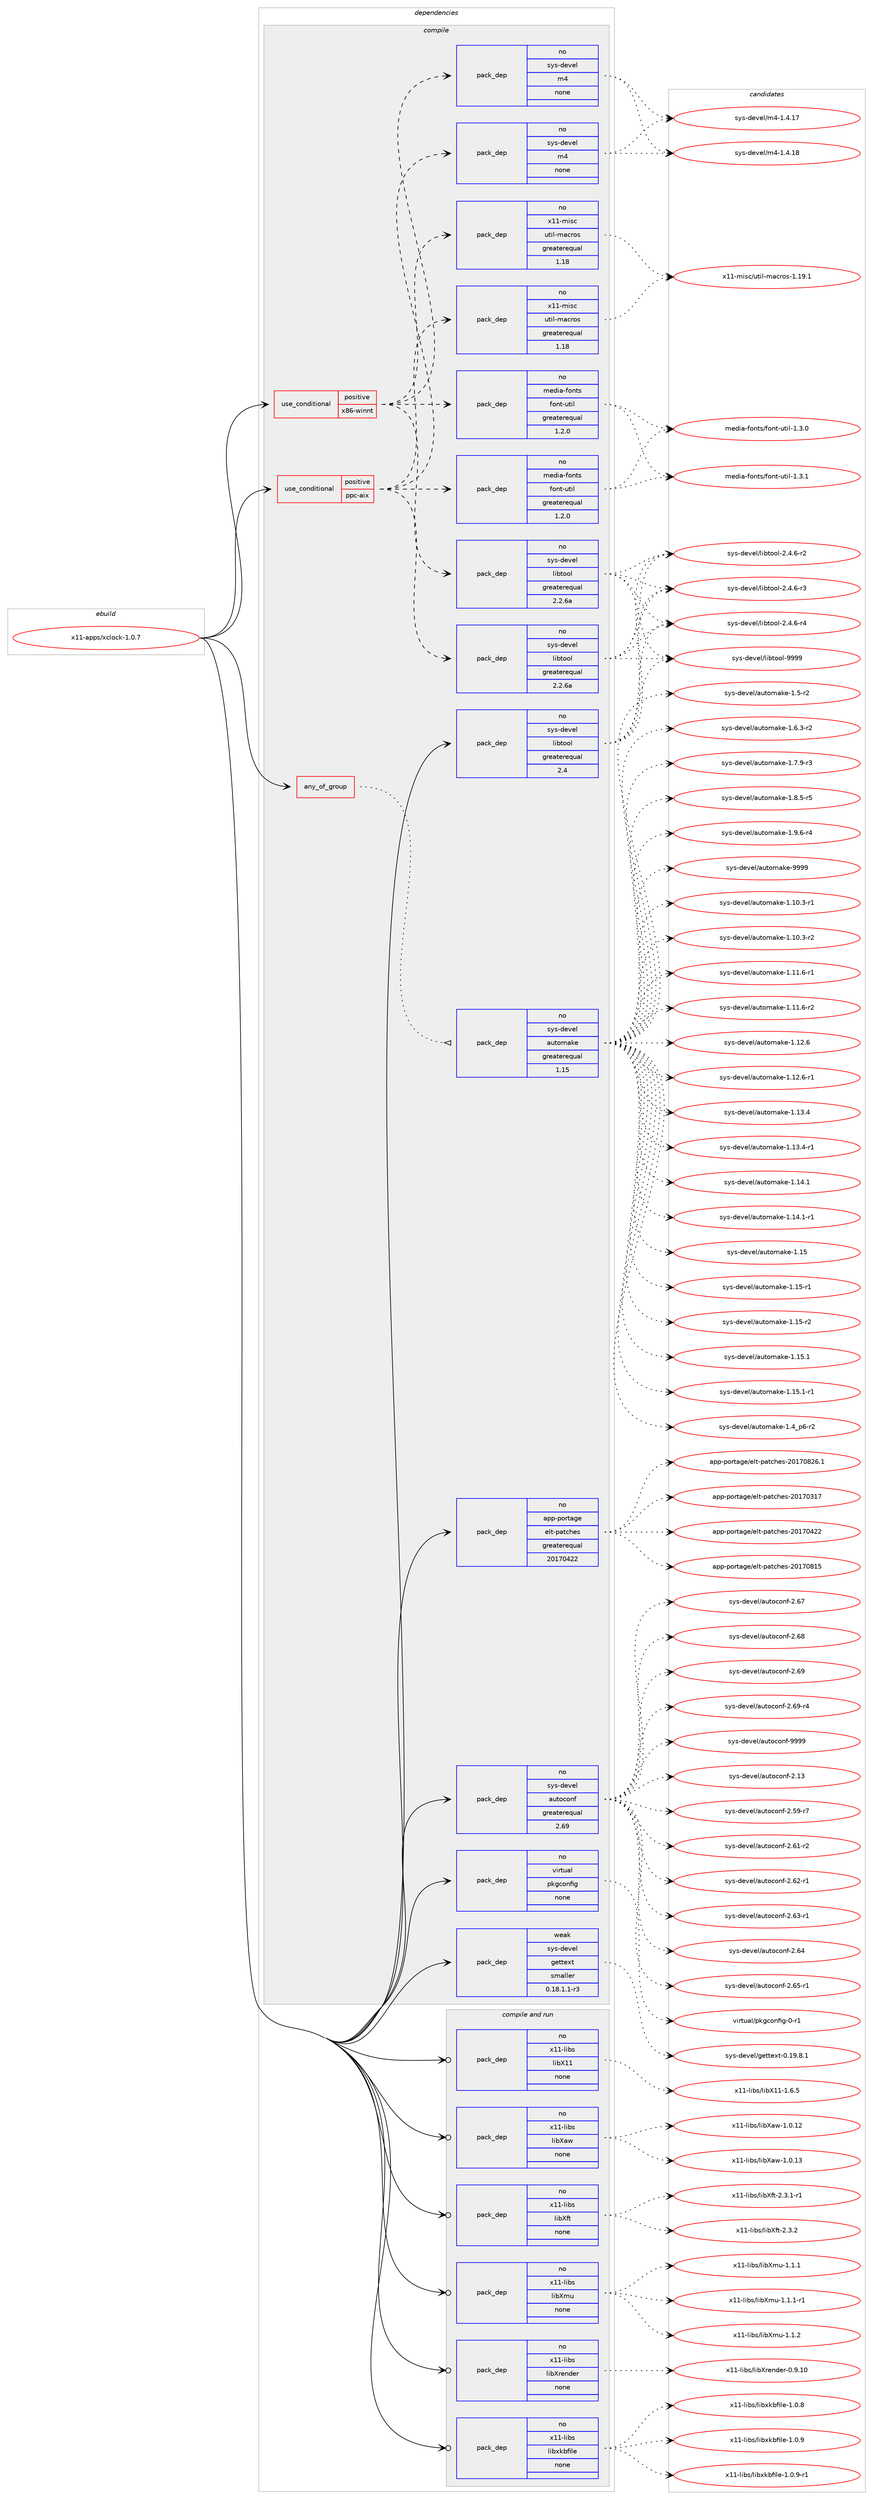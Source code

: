 digraph prolog {

# *************
# Graph options
# *************

newrank=true;
concentrate=true;
compound=true;
graph [rankdir=LR,fontname=Helvetica,fontsize=10,ranksep=1.5];#, ranksep=2.5, nodesep=0.2];
edge  [arrowhead=vee];
node  [fontname=Helvetica,fontsize=10];

# **********
# The ebuild
# **********

subgraph cluster_leftcol {
color=gray;
rank=same;
label=<<i>ebuild</i>>;
id [label="x11-apps/xclock-1.0.7", color=red, width=4, href="../x11-apps/xclock-1.0.7.svg"];
}

# ****************
# The dependencies
# ****************

subgraph cluster_midcol {
color=gray;
label=<<i>dependencies</i>>;
subgraph cluster_compile {
fillcolor="#eeeeee";
style=filled;
label=<<i>compile</i>>;
subgraph any9038 {
dependency509772 [label=<<TABLE BORDER="0" CELLBORDER="1" CELLSPACING="0" CELLPADDING="4"><TR><TD CELLPADDING="10">any_of_group</TD></TR></TABLE>>, shape=none, color=red];subgraph pack378921 {
dependency509773 [label=<<TABLE BORDER="0" CELLBORDER="1" CELLSPACING="0" CELLPADDING="4" WIDTH="220"><TR><TD ROWSPAN="6" CELLPADDING="30">pack_dep</TD></TR><TR><TD WIDTH="110">no</TD></TR><TR><TD>sys-devel</TD></TR><TR><TD>automake</TD></TR><TR><TD>greaterequal</TD></TR><TR><TD>1.15</TD></TR></TABLE>>, shape=none, color=blue];
}
dependency509772:e -> dependency509773:w [weight=20,style="dotted",arrowhead="oinv"];
}
id:e -> dependency509772:w [weight=20,style="solid",arrowhead="vee"];
subgraph cond121474 {
dependency509774 [label=<<TABLE BORDER="0" CELLBORDER="1" CELLSPACING="0" CELLPADDING="4"><TR><TD ROWSPAN="3" CELLPADDING="10">use_conditional</TD></TR><TR><TD>positive</TD></TR><TR><TD>ppc-aix</TD></TR></TABLE>>, shape=none, color=red];
subgraph pack378922 {
dependency509775 [label=<<TABLE BORDER="0" CELLBORDER="1" CELLSPACING="0" CELLPADDING="4" WIDTH="220"><TR><TD ROWSPAN="6" CELLPADDING="30">pack_dep</TD></TR><TR><TD WIDTH="110">no</TD></TR><TR><TD>sys-devel</TD></TR><TR><TD>libtool</TD></TR><TR><TD>greaterequal</TD></TR><TR><TD>2.2.6a</TD></TR></TABLE>>, shape=none, color=blue];
}
dependency509774:e -> dependency509775:w [weight=20,style="dashed",arrowhead="vee"];
subgraph pack378923 {
dependency509776 [label=<<TABLE BORDER="0" CELLBORDER="1" CELLSPACING="0" CELLPADDING="4" WIDTH="220"><TR><TD ROWSPAN="6" CELLPADDING="30">pack_dep</TD></TR><TR><TD WIDTH="110">no</TD></TR><TR><TD>sys-devel</TD></TR><TR><TD>m4</TD></TR><TR><TD>none</TD></TR><TR><TD></TD></TR></TABLE>>, shape=none, color=blue];
}
dependency509774:e -> dependency509776:w [weight=20,style="dashed",arrowhead="vee"];
subgraph pack378924 {
dependency509777 [label=<<TABLE BORDER="0" CELLBORDER="1" CELLSPACING="0" CELLPADDING="4" WIDTH="220"><TR><TD ROWSPAN="6" CELLPADDING="30">pack_dep</TD></TR><TR><TD WIDTH="110">no</TD></TR><TR><TD>x11-misc</TD></TR><TR><TD>util-macros</TD></TR><TR><TD>greaterequal</TD></TR><TR><TD>1.18</TD></TR></TABLE>>, shape=none, color=blue];
}
dependency509774:e -> dependency509777:w [weight=20,style="dashed",arrowhead="vee"];
subgraph pack378925 {
dependency509778 [label=<<TABLE BORDER="0" CELLBORDER="1" CELLSPACING="0" CELLPADDING="4" WIDTH="220"><TR><TD ROWSPAN="6" CELLPADDING="30">pack_dep</TD></TR><TR><TD WIDTH="110">no</TD></TR><TR><TD>media-fonts</TD></TR><TR><TD>font-util</TD></TR><TR><TD>greaterequal</TD></TR><TR><TD>1.2.0</TD></TR></TABLE>>, shape=none, color=blue];
}
dependency509774:e -> dependency509778:w [weight=20,style="dashed",arrowhead="vee"];
}
id:e -> dependency509774:w [weight=20,style="solid",arrowhead="vee"];
subgraph cond121475 {
dependency509779 [label=<<TABLE BORDER="0" CELLBORDER="1" CELLSPACING="0" CELLPADDING="4"><TR><TD ROWSPAN="3" CELLPADDING="10">use_conditional</TD></TR><TR><TD>positive</TD></TR><TR><TD>x86-winnt</TD></TR></TABLE>>, shape=none, color=red];
subgraph pack378926 {
dependency509780 [label=<<TABLE BORDER="0" CELLBORDER="1" CELLSPACING="0" CELLPADDING="4" WIDTH="220"><TR><TD ROWSPAN="6" CELLPADDING="30">pack_dep</TD></TR><TR><TD WIDTH="110">no</TD></TR><TR><TD>sys-devel</TD></TR><TR><TD>libtool</TD></TR><TR><TD>greaterequal</TD></TR><TR><TD>2.2.6a</TD></TR></TABLE>>, shape=none, color=blue];
}
dependency509779:e -> dependency509780:w [weight=20,style="dashed",arrowhead="vee"];
subgraph pack378927 {
dependency509781 [label=<<TABLE BORDER="0" CELLBORDER="1" CELLSPACING="0" CELLPADDING="4" WIDTH="220"><TR><TD ROWSPAN="6" CELLPADDING="30">pack_dep</TD></TR><TR><TD WIDTH="110">no</TD></TR><TR><TD>sys-devel</TD></TR><TR><TD>m4</TD></TR><TR><TD>none</TD></TR><TR><TD></TD></TR></TABLE>>, shape=none, color=blue];
}
dependency509779:e -> dependency509781:w [weight=20,style="dashed",arrowhead="vee"];
subgraph pack378928 {
dependency509782 [label=<<TABLE BORDER="0" CELLBORDER="1" CELLSPACING="0" CELLPADDING="4" WIDTH="220"><TR><TD ROWSPAN="6" CELLPADDING="30">pack_dep</TD></TR><TR><TD WIDTH="110">no</TD></TR><TR><TD>x11-misc</TD></TR><TR><TD>util-macros</TD></TR><TR><TD>greaterequal</TD></TR><TR><TD>1.18</TD></TR></TABLE>>, shape=none, color=blue];
}
dependency509779:e -> dependency509782:w [weight=20,style="dashed",arrowhead="vee"];
subgraph pack378929 {
dependency509783 [label=<<TABLE BORDER="0" CELLBORDER="1" CELLSPACING="0" CELLPADDING="4" WIDTH="220"><TR><TD ROWSPAN="6" CELLPADDING="30">pack_dep</TD></TR><TR><TD WIDTH="110">no</TD></TR><TR><TD>media-fonts</TD></TR><TR><TD>font-util</TD></TR><TR><TD>greaterequal</TD></TR><TR><TD>1.2.0</TD></TR></TABLE>>, shape=none, color=blue];
}
dependency509779:e -> dependency509783:w [weight=20,style="dashed",arrowhead="vee"];
}
id:e -> dependency509779:w [weight=20,style="solid",arrowhead="vee"];
subgraph pack378930 {
dependency509784 [label=<<TABLE BORDER="0" CELLBORDER="1" CELLSPACING="0" CELLPADDING="4" WIDTH="220"><TR><TD ROWSPAN="6" CELLPADDING="30">pack_dep</TD></TR><TR><TD WIDTH="110">no</TD></TR><TR><TD>app-portage</TD></TR><TR><TD>elt-patches</TD></TR><TR><TD>greaterequal</TD></TR><TR><TD>20170422</TD></TR></TABLE>>, shape=none, color=blue];
}
id:e -> dependency509784:w [weight=20,style="solid",arrowhead="vee"];
subgraph pack378931 {
dependency509785 [label=<<TABLE BORDER="0" CELLBORDER="1" CELLSPACING="0" CELLPADDING="4" WIDTH="220"><TR><TD ROWSPAN="6" CELLPADDING="30">pack_dep</TD></TR><TR><TD WIDTH="110">no</TD></TR><TR><TD>sys-devel</TD></TR><TR><TD>autoconf</TD></TR><TR><TD>greaterequal</TD></TR><TR><TD>2.69</TD></TR></TABLE>>, shape=none, color=blue];
}
id:e -> dependency509785:w [weight=20,style="solid",arrowhead="vee"];
subgraph pack378932 {
dependency509786 [label=<<TABLE BORDER="0" CELLBORDER="1" CELLSPACING="0" CELLPADDING="4" WIDTH="220"><TR><TD ROWSPAN="6" CELLPADDING="30">pack_dep</TD></TR><TR><TD WIDTH="110">no</TD></TR><TR><TD>sys-devel</TD></TR><TR><TD>libtool</TD></TR><TR><TD>greaterequal</TD></TR><TR><TD>2.4</TD></TR></TABLE>>, shape=none, color=blue];
}
id:e -> dependency509786:w [weight=20,style="solid",arrowhead="vee"];
subgraph pack378933 {
dependency509787 [label=<<TABLE BORDER="0" CELLBORDER="1" CELLSPACING="0" CELLPADDING="4" WIDTH="220"><TR><TD ROWSPAN="6" CELLPADDING="30">pack_dep</TD></TR><TR><TD WIDTH="110">no</TD></TR><TR><TD>virtual</TD></TR><TR><TD>pkgconfig</TD></TR><TR><TD>none</TD></TR><TR><TD></TD></TR></TABLE>>, shape=none, color=blue];
}
id:e -> dependency509787:w [weight=20,style="solid",arrowhead="vee"];
subgraph pack378934 {
dependency509788 [label=<<TABLE BORDER="0" CELLBORDER="1" CELLSPACING="0" CELLPADDING="4" WIDTH="220"><TR><TD ROWSPAN="6" CELLPADDING="30">pack_dep</TD></TR><TR><TD WIDTH="110">weak</TD></TR><TR><TD>sys-devel</TD></TR><TR><TD>gettext</TD></TR><TR><TD>smaller</TD></TR><TR><TD>0.18.1.1-r3</TD></TR></TABLE>>, shape=none, color=blue];
}
id:e -> dependency509788:w [weight=20,style="solid",arrowhead="vee"];
}
subgraph cluster_compileandrun {
fillcolor="#eeeeee";
style=filled;
label=<<i>compile and run</i>>;
subgraph pack378935 {
dependency509789 [label=<<TABLE BORDER="0" CELLBORDER="1" CELLSPACING="0" CELLPADDING="4" WIDTH="220"><TR><TD ROWSPAN="6" CELLPADDING="30">pack_dep</TD></TR><TR><TD WIDTH="110">no</TD></TR><TR><TD>x11-libs</TD></TR><TR><TD>libX11</TD></TR><TR><TD>none</TD></TR><TR><TD></TD></TR></TABLE>>, shape=none, color=blue];
}
id:e -> dependency509789:w [weight=20,style="solid",arrowhead="odotvee"];
subgraph pack378936 {
dependency509790 [label=<<TABLE BORDER="0" CELLBORDER="1" CELLSPACING="0" CELLPADDING="4" WIDTH="220"><TR><TD ROWSPAN="6" CELLPADDING="30">pack_dep</TD></TR><TR><TD WIDTH="110">no</TD></TR><TR><TD>x11-libs</TD></TR><TR><TD>libXaw</TD></TR><TR><TD>none</TD></TR><TR><TD></TD></TR></TABLE>>, shape=none, color=blue];
}
id:e -> dependency509790:w [weight=20,style="solid",arrowhead="odotvee"];
subgraph pack378937 {
dependency509791 [label=<<TABLE BORDER="0" CELLBORDER="1" CELLSPACING="0" CELLPADDING="4" WIDTH="220"><TR><TD ROWSPAN="6" CELLPADDING="30">pack_dep</TD></TR><TR><TD WIDTH="110">no</TD></TR><TR><TD>x11-libs</TD></TR><TR><TD>libXft</TD></TR><TR><TD>none</TD></TR><TR><TD></TD></TR></TABLE>>, shape=none, color=blue];
}
id:e -> dependency509791:w [weight=20,style="solid",arrowhead="odotvee"];
subgraph pack378938 {
dependency509792 [label=<<TABLE BORDER="0" CELLBORDER="1" CELLSPACING="0" CELLPADDING="4" WIDTH="220"><TR><TD ROWSPAN="6" CELLPADDING="30">pack_dep</TD></TR><TR><TD WIDTH="110">no</TD></TR><TR><TD>x11-libs</TD></TR><TR><TD>libXmu</TD></TR><TR><TD>none</TD></TR><TR><TD></TD></TR></TABLE>>, shape=none, color=blue];
}
id:e -> dependency509792:w [weight=20,style="solid",arrowhead="odotvee"];
subgraph pack378939 {
dependency509793 [label=<<TABLE BORDER="0" CELLBORDER="1" CELLSPACING="0" CELLPADDING="4" WIDTH="220"><TR><TD ROWSPAN="6" CELLPADDING="30">pack_dep</TD></TR><TR><TD WIDTH="110">no</TD></TR><TR><TD>x11-libs</TD></TR><TR><TD>libXrender</TD></TR><TR><TD>none</TD></TR><TR><TD></TD></TR></TABLE>>, shape=none, color=blue];
}
id:e -> dependency509793:w [weight=20,style="solid",arrowhead="odotvee"];
subgraph pack378940 {
dependency509794 [label=<<TABLE BORDER="0" CELLBORDER="1" CELLSPACING="0" CELLPADDING="4" WIDTH="220"><TR><TD ROWSPAN="6" CELLPADDING="30">pack_dep</TD></TR><TR><TD WIDTH="110">no</TD></TR><TR><TD>x11-libs</TD></TR><TR><TD>libxkbfile</TD></TR><TR><TD>none</TD></TR><TR><TD></TD></TR></TABLE>>, shape=none, color=blue];
}
id:e -> dependency509794:w [weight=20,style="solid",arrowhead="odotvee"];
}
subgraph cluster_run {
fillcolor="#eeeeee";
style=filled;
label=<<i>run</i>>;
}
}

# **************
# The candidates
# **************

subgraph cluster_choices {
rank=same;
color=gray;
label=<<i>candidates</i>>;

subgraph choice378921 {
color=black;
nodesep=1;
choice11512111545100101118101108479711711611110997107101454946494846514511449 [label="sys-devel/automake-1.10.3-r1", color=red, width=4,href="../sys-devel/automake-1.10.3-r1.svg"];
choice11512111545100101118101108479711711611110997107101454946494846514511450 [label="sys-devel/automake-1.10.3-r2", color=red, width=4,href="../sys-devel/automake-1.10.3-r2.svg"];
choice11512111545100101118101108479711711611110997107101454946494946544511449 [label="sys-devel/automake-1.11.6-r1", color=red, width=4,href="../sys-devel/automake-1.11.6-r1.svg"];
choice11512111545100101118101108479711711611110997107101454946494946544511450 [label="sys-devel/automake-1.11.6-r2", color=red, width=4,href="../sys-devel/automake-1.11.6-r2.svg"];
choice1151211154510010111810110847971171161111099710710145494649504654 [label="sys-devel/automake-1.12.6", color=red, width=4,href="../sys-devel/automake-1.12.6.svg"];
choice11512111545100101118101108479711711611110997107101454946495046544511449 [label="sys-devel/automake-1.12.6-r1", color=red, width=4,href="../sys-devel/automake-1.12.6-r1.svg"];
choice1151211154510010111810110847971171161111099710710145494649514652 [label="sys-devel/automake-1.13.4", color=red, width=4,href="../sys-devel/automake-1.13.4.svg"];
choice11512111545100101118101108479711711611110997107101454946495146524511449 [label="sys-devel/automake-1.13.4-r1", color=red, width=4,href="../sys-devel/automake-1.13.4-r1.svg"];
choice1151211154510010111810110847971171161111099710710145494649524649 [label="sys-devel/automake-1.14.1", color=red, width=4,href="../sys-devel/automake-1.14.1.svg"];
choice11512111545100101118101108479711711611110997107101454946495246494511449 [label="sys-devel/automake-1.14.1-r1", color=red, width=4,href="../sys-devel/automake-1.14.1-r1.svg"];
choice115121115451001011181011084797117116111109971071014549464953 [label="sys-devel/automake-1.15", color=red, width=4,href="../sys-devel/automake-1.15.svg"];
choice1151211154510010111810110847971171161111099710710145494649534511449 [label="sys-devel/automake-1.15-r1", color=red, width=4,href="../sys-devel/automake-1.15-r1.svg"];
choice1151211154510010111810110847971171161111099710710145494649534511450 [label="sys-devel/automake-1.15-r2", color=red, width=4,href="../sys-devel/automake-1.15-r2.svg"];
choice1151211154510010111810110847971171161111099710710145494649534649 [label="sys-devel/automake-1.15.1", color=red, width=4,href="../sys-devel/automake-1.15.1.svg"];
choice11512111545100101118101108479711711611110997107101454946495346494511449 [label="sys-devel/automake-1.15.1-r1", color=red, width=4,href="../sys-devel/automake-1.15.1-r1.svg"];
choice115121115451001011181011084797117116111109971071014549465295112544511450 [label="sys-devel/automake-1.4_p6-r2", color=red, width=4,href="../sys-devel/automake-1.4_p6-r2.svg"];
choice11512111545100101118101108479711711611110997107101454946534511450 [label="sys-devel/automake-1.5-r2", color=red, width=4,href="../sys-devel/automake-1.5-r2.svg"];
choice115121115451001011181011084797117116111109971071014549465446514511450 [label="sys-devel/automake-1.6.3-r2", color=red, width=4,href="../sys-devel/automake-1.6.3-r2.svg"];
choice115121115451001011181011084797117116111109971071014549465546574511451 [label="sys-devel/automake-1.7.9-r3", color=red, width=4,href="../sys-devel/automake-1.7.9-r3.svg"];
choice115121115451001011181011084797117116111109971071014549465646534511453 [label="sys-devel/automake-1.8.5-r5", color=red, width=4,href="../sys-devel/automake-1.8.5-r5.svg"];
choice115121115451001011181011084797117116111109971071014549465746544511452 [label="sys-devel/automake-1.9.6-r4", color=red, width=4,href="../sys-devel/automake-1.9.6-r4.svg"];
choice115121115451001011181011084797117116111109971071014557575757 [label="sys-devel/automake-9999", color=red, width=4,href="../sys-devel/automake-9999.svg"];
dependency509773:e -> choice11512111545100101118101108479711711611110997107101454946494846514511449:w [style=dotted,weight="100"];
dependency509773:e -> choice11512111545100101118101108479711711611110997107101454946494846514511450:w [style=dotted,weight="100"];
dependency509773:e -> choice11512111545100101118101108479711711611110997107101454946494946544511449:w [style=dotted,weight="100"];
dependency509773:e -> choice11512111545100101118101108479711711611110997107101454946494946544511450:w [style=dotted,weight="100"];
dependency509773:e -> choice1151211154510010111810110847971171161111099710710145494649504654:w [style=dotted,weight="100"];
dependency509773:e -> choice11512111545100101118101108479711711611110997107101454946495046544511449:w [style=dotted,weight="100"];
dependency509773:e -> choice1151211154510010111810110847971171161111099710710145494649514652:w [style=dotted,weight="100"];
dependency509773:e -> choice11512111545100101118101108479711711611110997107101454946495146524511449:w [style=dotted,weight="100"];
dependency509773:e -> choice1151211154510010111810110847971171161111099710710145494649524649:w [style=dotted,weight="100"];
dependency509773:e -> choice11512111545100101118101108479711711611110997107101454946495246494511449:w [style=dotted,weight="100"];
dependency509773:e -> choice115121115451001011181011084797117116111109971071014549464953:w [style=dotted,weight="100"];
dependency509773:e -> choice1151211154510010111810110847971171161111099710710145494649534511449:w [style=dotted,weight="100"];
dependency509773:e -> choice1151211154510010111810110847971171161111099710710145494649534511450:w [style=dotted,weight="100"];
dependency509773:e -> choice1151211154510010111810110847971171161111099710710145494649534649:w [style=dotted,weight="100"];
dependency509773:e -> choice11512111545100101118101108479711711611110997107101454946495346494511449:w [style=dotted,weight="100"];
dependency509773:e -> choice115121115451001011181011084797117116111109971071014549465295112544511450:w [style=dotted,weight="100"];
dependency509773:e -> choice11512111545100101118101108479711711611110997107101454946534511450:w [style=dotted,weight="100"];
dependency509773:e -> choice115121115451001011181011084797117116111109971071014549465446514511450:w [style=dotted,weight="100"];
dependency509773:e -> choice115121115451001011181011084797117116111109971071014549465546574511451:w [style=dotted,weight="100"];
dependency509773:e -> choice115121115451001011181011084797117116111109971071014549465646534511453:w [style=dotted,weight="100"];
dependency509773:e -> choice115121115451001011181011084797117116111109971071014549465746544511452:w [style=dotted,weight="100"];
dependency509773:e -> choice115121115451001011181011084797117116111109971071014557575757:w [style=dotted,weight="100"];
}
subgraph choice378922 {
color=black;
nodesep=1;
choice1151211154510010111810110847108105981161111111084550465246544511450 [label="sys-devel/libtool-2.4.6-r2", color=red, width=4,href="../sys-devel/libtool-2.4.6-r2.svg"];
choice1151211154510010111810110847108105981161111111084550465246544511451 [label="sys-devel/libtool-2.4.6-r3", color=red, width=4,href="../sys-devel/libtool-2.4.6-r3.svg"];
choice1151211154510010111810110847108105981161111111084550465246544511452 [label="sys-devel/libtool-2.4.6-r4", color=red, width=4,href="../sys-devel/libtool-2.4.6-r4.svg"];
choice1151211154510010111810110847108105981161111111084557575757 [label="sys-devel/libtool-9999", color=red, width=4,href="../sys-devel/libtool-9999.svg"];
dependency509775:e -> choice1151211154510010111810110847108105981161111111084550465246544511450:w [style=dotted,weight="100"];
dependency509775:e -> choice1151211154510010111810110847108105981161111111084550465246544511451:w [style=dotted,weight="100"];
dependency509775:e -> choice1151211154510010111810110847108105981161111111084550465246544511452:w [style=dotted,weight="100"];
dependency509775:e -> choice1151211154510010111810110847108105981161111111084557575757:w [style=dotted,weight="100"];
}
subgraph choice378923 {
color=black;
nodesep=1;
choice11512111545100101118101108471095245494652464955 [label="sys-devel/m4-1.4.17", color=red, width=4,href="../sys-devel/m4-1.4.17.svg"];
choice11512111545100101118101108471095245494652464956 [label="sys-devel/m4-1.4.18", color=red, width=4,href="../sys-devel/m4-1.4.18.svg"];
dependency509776:e -> choice11512111545100101118101108471095245494652464955:w [style=dotted,weight="100"];
dependency509776:e -> choice11512111545100101118101108471095245494652464956:w [style=dotted,weight="100"];
}
subgraph choice378924 {
color=black;
nodesep=1;
choice120494945109105115994711711610510845109979911411111545494649574649 [label="x11-misc/util-macros-1.19.1", color=red, width=4,href="../x11-misc/util-macros-1.19.1.svg"];
dependency509777:e -> choice120494945109105115994711711610510845109979911411111545494649574649:w [style=dotted,weight="100"];
}
subgraph choice378925 {
color=black;
nodesep=1;
choice10910110010597451021111101161154710211111011645117116105108454946514648 [label="media-fonts/font-util-1.3.0", color=red, width=4,href="../media-fonts/font-util-1.3.0.svg"];
choice10910110010597451021111101161154710211111011645117116105108454946514649 [label="media-fonts/font-util-1.3.1", color=red, width=4,href="../media-fonts/font-util-1.3.1.svg"];
dependency509778:e -> choice10910110010597451021111101161154710211111011645117116105108454946514648:w [style=dotted,weight="100"];
dependency509778:e -> choice10910110010597451021111101161154710211111011645117116105108454946514649:w [style=dotted,weight="100"];
}
subgraph choice378926 {
color=black;
nodesep=1;
choice1151211154510010111810110847108105981161111111084550465246544511450 [label="sys-devel/libtool-2.4.6-r2", color=red, width=4,href="../sys-devel/libtool-2.4.6-r2.svg"];
choice1151211154510010111810110847108105981161111111084550465246544511451 [label="sys-devel/libtool-2.4.6-r3", color=red, width=4,href="../sys-devel/libtool-2.4.6-r3.svg"];
choice1151211154510010111810110847108105981161111111084550465246544511452 [label="sys-devel/libtool-2.4.6-r4", color=red, width=4,href="../sys-devel/libtool-2.4.6-r4.svg"];
choice1151211154510010111810110847108105981161111111084557575757 [label="sys-devel/libtool-9999", color=red, width=4,href="../sys-devel/libtool-9999.svg"];
dependency509780:e -> choice1151211154510010111810110847108105981161111111084550465246544511450:w [style=dotted,weight="100"];
dependency509780:e -> choice1151211154510010111810110847108105981161111111084550465246544511451:w [style=dotted,weight="100"];
dependency509780:e -> choice1151211154510010111810110847108105981161111111084550465246544511452:w [style=dotted,weight="100"];
dependency509780:e -> choice1151211154510010111810110847108105981161111111084557575757:w [style=dotted,weight="100"];
}
subgraph choice378927 {
color=black;
nodesep=1;
choice11512111545100101118101108471095245494652464955 [label="sys-devel/m4-1.4.17", color=red, width=4,href="../sys-devel/m4-1.4.17.svg"];
choice11512111545100101118101108471095245494652464956 [label="sys-devel/m4-1.4.18", color=red, width=4,href="../sys-devel/m4-1.4.18.svg"];
dependency509781:e -> choice11512111545100101118101108471095245494652464955:w [style=dotted,weight="100"];
dependency509781:e -> choice11512111545100101118101108471095245494652464956:w [style=dotted,weight="100"];
}
subgraph choice378928 {
color=black;
nodesep=1;
choice120494945109105115994711711610510845109979911411111545494649574649 [label="x11-misc/util-macros-1.19.1", color=red, width=4,href="../x11-misc/util-macros-1.19.1.svg"];
dependency509782:e -> choice120494945109105115994711711610510845109979911411111545494649574649:w [style=dotted,weight="100"];
}
subgraph choice378929 {
color=black;
nodesep=1;
choice10910110010597451021111101161154710211111011645117116105108454946514648 [label="media-fonts/font-util-1.3.0", color=red, width=4,href="../media-fonts/font-util-1.3.0.svg"];
choice10910110010597451021111101161154710211111011645117116105108454946514649 [label="media-fonts/font-util-1.3.1", color=red, width=4,href="../media-fonts/font-util-1.3.1.svg"];
dependency509783:e -> choice10910110010597451021111101161154710211111011645117116105108454946514648:w [style=dotted,weight="100"];
dependency509783:e -> choice10910110010597451021111101161154710211111011645117116105108454946514649:w [style=dotted,weight="100"];
}
subgraph choice378930 {
color=black;
nodesep=1;
choice97112112451121111141169710310147101108116451129711699104101115455048495548514955 [label="app-portage/elt-patches-20170317", color=red, width=4,href="../app-portage/elt-patches-20170317.svg"];
choice97112112451121111141169710310147101108116451129711699104101115455048495548525050 [label="app-portage/elt-patches-20170422", color=red, width=4,href="../app-portage/elt-patches-20170422.svg"];
choice97112112451121111141169710310147101108116451129711699104101115455048495548564953 [label="app-portage/elt-patches-20170815", color=red, width=4,href="../app-portage/elt-patches-20170815.svg"];
choice971121124511211111411697103101471011081164511297116991041011154550484955485650544649 [label="app-portage/elt-patches-20170826.1", color=red, width=4,href="../app-portage/elt-patches-20170826.1.svg"];
dependency509784:e -> choice97112112451121111141169710310147101108116451129711699104101115455048495548514955:w [style=dotted,weight="100"];
dependency509784:e -> choice97112112451121111141169710310147101108116451129711699104101115455048495548525050:w [style=dotted,weight="100"];
dependency509784:e -> choice97112112451121111141169710310147101108116451129711699104101115455048495548564953:w [style=dotted,weight="100"];
dependency509784:e -> choice971121124511211111411697103101471011081164511297116991041011154550484955485650544649:w [style=dotted,weight="100"];
}
subgraph choice378931 {
color=black;
nodesep=1;
choice115121115451001011181011084797117116111991111101024550464951 [label="sys-devel/autoconf-2.13", color=red, width=4,href="../sys-devel/autoconf-2.13.svg"];
choice1151211154510010111810110847971171161119911111010245504653574511455 [label="sys-devel/autoconf-2.59-r7", color=red, width=4,href="../sys-devel/autoconf-2.59-r7.svg"];
choice1151211154510010111810110847971171161119911111010245504654494511450 [label="sys-devel/autoconf-2.61-r2", color=red, width=4,href="../sys-devel/autoconf-2.61-r2.svg"];
choice1151211154510010111810110847971171161119911111010245504654504511449 [label="sys-devel/autoconf-2.62-r1", color=red, width=4,href="../sys-devel/autoconf-2.62-r1.svg"];
choice1151211154510010111810110847971171161119911111010245504654514511449 [label="sys-devel/autoconf-2.63-r1", color=red, width=4,href="../sys-devel/autoconf-2.63-r1.svg"];
choice115121115451001011181011084797117116111991111101024550465452 [label="sys-devel/autoconf-2.64", color=red, width=4,href="../sys-devel/autoconf-2.64.svg"];
choice1151211154510010111810110847971171161119911111010245504654534511449 [label="sys-devel/autoconf-2.65-r1", color=red, width=4,href="../sys-devel/autoconf-2.65-r1.svg"];
choice115121115451001011181011084797117116111991111101024550465455 [label="sys-devel/autoconf-2.67", color=red, width=4,href="../sys-devel/autoconf-2.67.svg"];
choice115121115451001011181011084797117116111991111101024550465456 [label="sys-devel/autoconf-2.68", color=red, width=4,href="../sys-devel/autoconf-2.68.svg"];
choice115121115451001011181011084797117116111991111101024550465457 [label="sys-devel/autoconf-2.69", color=red, width=4,href="../sys-devel/autoconf-2.69.svg"];
choice1151211154510010111810110847971171161119911111010245504654574511452 [label="sys-devel/autoconf-2.69-r4", color=red, width=4,href="../sys-devel/autoconf-2.69-r4.svg"];
choice115121115451001011181011084797117116111991111101024557575757 [label="sys-devel/autoconf-9999", color=red, width=4,href="../sys-devel/autoconf-9999.svg"];
dependency509785:e -> choice115121115451001011181011084797117116111991111101024550464951:w [style=dotted,weight="100"];
dependency509785:e -> choice1151211154510010111810110847971171161119911111010245504653574511455:w [style=dotted,weight="100"];
dependency509785:e -> choice1151211154510010111810110847971171161119911111010245504654494511450:w [style=dotted,weight="100"];
dependency509785:e -> choice1151211154510010111810110847971171161119911111010245504654504511449:w [style=dotted,weight="100"];
dependency509785:e -> choice1151211154510010111810110847971171161119911111010245504654514511449:w [style=dotted,weight="100"];
dependency509785:e -> choice115121115451001011181011084797117116111991111101024550465452:w [style=dotted,weight="100"];
dependency509785:e -> choice1151211154510010111810110847971171161119911111010245504654534511449:w [style=dotted,weight="100"];
dependency509785:e -> choice115121115451001011181011084797117116111991111101024550465455:w [style=dotted,weight="100"];
dependency509785:e -> choice115121115451001011181011084797117116111991111101024550465456:w [style=dotted,weight="100"];
dependency509785:e -> choice115121115451001011181011084797117116111991111101024550465457:w [style=dotted,weight="100"];
dependency509785:e -> choice1151211154510010111810110847971171161119911111010245504654574511452:w [style=dotted,weight="100"];
dependency509785:e -> choice115121115451001011181011084797117116111991111101024557575757:w [style=dotted,weight="100"];
}
subgraph choice378932 {
color=black;
nodesep=1;
choice1151211154510010111810110847108105981161111111084550465246544511450 [label="sys-devel/libtool-2.4.6-r2", color=red, width=4,href="../sys-devel/libtool-2.4.6-r2.svg"];
choice1151211154510010111810110847108105981161111111084550465246544511451 [label="sys-devel/libtool-2.4.6-r3", color=red, width=4,href="../sys-devel/libtool-2.4.6-r3.svg"];
choice1151211154510010111810110847108105981161111111084550465246544511452 [label="sys-devel/libtool-2.4.6-r4", color=red, width=4,href="../sys-devel/libtool-2.4.6-r4.svg"];
choice1151211154510010111810110847108105981161111111084557575757 [label="sys-devel/libtool-9999", color=red, width=4,href="../sys-devel/libtool-9999.svg"];
dependency509786:e -> choice1151211154510010111810110847108105981161111111084550465246544511450:w [style=dotted,weight="100"];
dependency509786:e -> choice1151211154510010111810110847108105981161111111084550465246544511451:w [style=dotted,weight="100"];
dependency509786:e -> choice1151211154510010111810110847108105981161111111084550465246544511452:w [style=dotted,weight="100"];
dependency509786:e -> choice1151211154510010111810110847108105981161111111084557575757:w [style=dotted,weight="100"];
}
subgraph choice378933 {
color=black;
nodesep=1;
choice11810511411611797108471121071039911111010210510345484511449 [label="virtual/pkgconfig-0-r1", color=red, width=4,href="../virtual/pkgconfig-0-r1.svg"];
dependency509787:e -> choice11810511411611797108471121071039911111010210510345484511449:w [style=dotted,weight="100"];
}
subgraph choice378934 {
color=black;
nodesep=1;
choice1151211154510010111810110847103101116116101120116454846495746564649 [label="sys-devel/gettext-0.19.8.1", color=red, width=4,href="../sys-devel/gettext-0.19.8.1.svg"];
dependency509788:e -> choice1151211154510010111810110847103101116116101120116454846495746564649:w [style=dotted,weight="100"];
}
subgraph choice378935 {
color=black;
nodesep=1;
choice120494945108105981154710810598884949454946544653 [label="x11-libs/libX11-1.6.5", color=red, width=4,href="../x11-libs/libX11-1.6.5.svg"];
dependency509789:e -> choice120494945108105981154710810598884949454946544653:w [style=dotted,weight="100"];
}
subgraph choice378936 {
color=black;
nodesep=1;
choice120494945108105981154710810598889711945494648464950 [label="x11-libs/libXaw-1.0.12", color=red, width=4,href="../x11-libs/libXaw-1.0.12.svg"];
choice120494945108105981154710810598889711945494648464951 [label="x11-libs/libXaw-1.0.13", color=red, width=4,href="../x11-libs/libXaw-1.0.13.svg"];
dependency509790:e -> choice120494945108105981154710810598889711945494648464950:w [style=dotted,weight="100"];
dependency509790:e -> choice120494945108105981154710810598889711945494648464951:w [style=dotted,weight="100"];
}
subgraph choice378937 {
color=black;
nodesep=1;
choice120494945108105981154710810598881021164550465146494511449 [label="x11-libs/libXft-2.3.1-r1", color=red, width=4,href="../x11-libs/libXft-2.3.1-r1.svg"];
choice12049494510810598115471081059888102116455046514650 [label="x11-libs/libXft-2.3.2", color=red, width=4,href="../x11-libs/libXft-2.3.2.svg"];
dependency509791:e -> choice120494945108105981154710810598881021164550465146494511449:w [style=dotted,weight="100"];
dependency509791:e -> choice12049494510810598115471081059888102116455046514650:w [style=dotted,weight="100"];
}
subgraph choice378938 {
color=black;
nodesep=1;
choice12049494510810598115471081059888109117454946494649 [label="x11-libs/libXmu-1.1.1", color=red, width=4,href="../x11-libs/libXmu-1.1.1.svg"];
choice120494945108105981154710810598881091174549464946494511449 [label="x11-libs/libXmu-1.1.1-r1", color=red, width=4,href="../x11-libs/libXmu-1.1.1-r1.svg"];
choice12049494510810598115471081059888109117454946494650 [label="x11-libs/libXmu-1.1.2", color=red, width=4,href="../x11-libs/libXmu-1.1.2.svg"];
dependency509792:e -> choice12049494510810598115471081059888109117454946494649:w [style=dotted,weight="100"];
dependency509792:e -> choice120494945108105981154710810598881091174549464946494511449:w [style=dotted,weight="100"];
dependency509792:e -> choice12049494510810598115471081059888109117454946494650:w [style=dotted,weight="100"];
}
subgraph choice378939 {
color=black;
nodesep=1;
choice1204949451081059811547108105988811410111010010111445484657464948 [label="x11-libs/libXrender-0.9.10", color=red, width=4,href="../x11-libs/libXrender-0.9.10.svg"];
dependency509793:e -> choice1204949451081059811547108105988811410111010010111445484657464948:w [style=dotted,weight="100"];
}
subgraph choice378940 {
color=black;
nodesep=1;
choice12049494510810598115471081059812010798102105108101454946484656 [label="x11-libs/libxkbfile-1.0.8", color=red, width=4,href="../x11-libs/libxkbfile-1.0.8.svg"];
choice12049494510810598115471081059812010798102105108101454946484657 [label="x11-libs/libxkbfile-1.0.9", color=red, width=4,href="../x11-libs/libxkbfile-1.0.9.svg"];
choice120494945108105981154710810598120107981021051081014549464846574511449 [label="x11-libs/libxkbfile-1.0.9-r1", color=red, width=4,href="../x11-libs/libxkbfile-1.0.9-r1.svg"];
dependency509794:e -> choice12049494510810598115471081059812010798102105108101454946484656:w [style=dotted,weight="100"];
dependency509794:e -> choice12049494510810598115471081059812010798102105108101454946484657:w [style=dotted,weight="100"];
dependency509794:e -> choice120494945108105981154710810598120107981021051081014549464846574511449:w [style=dotted,weight="100"];
}
}

}
